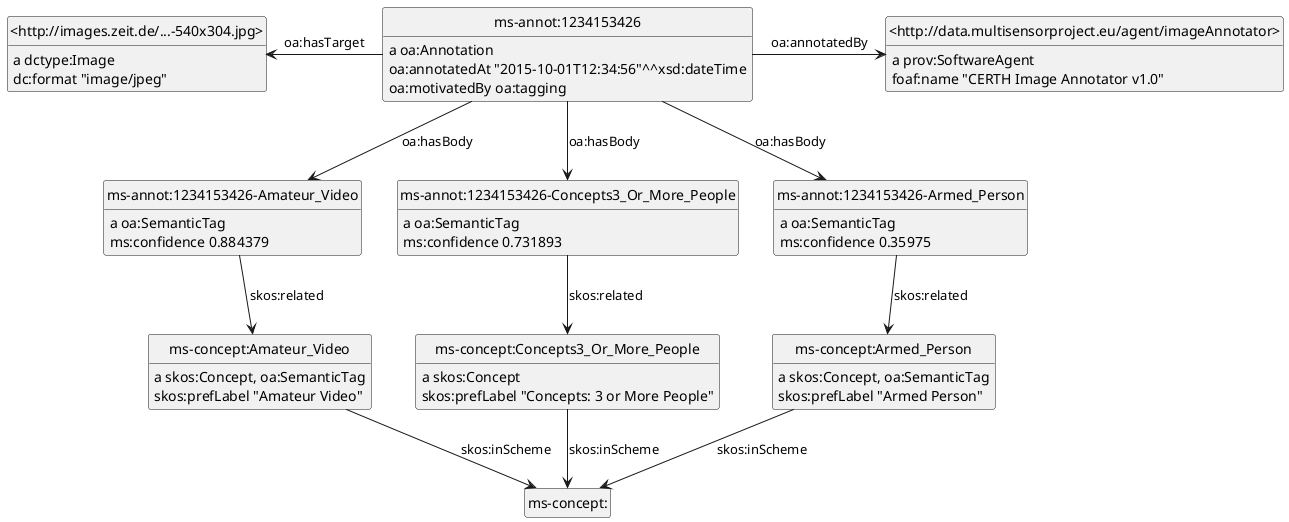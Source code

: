 @startuml
hide empty methods
hide empty attributes
hide circle
skinparam classAttributeIconSize 0
class ms_annot_1234153426_Amateur_Video as "ms-annot:1234153426-Amateur_Video"
ms_annot_1234153426_Amateur_Video : a oa:SemanticTag
class ms_concept_Amateur_Video as "ms-concept:Amateur_Video"
ms_annot_1234153426_Amateur_Video --> ms_concept_Amateur_Video : skos:related
ms_annot_1234153426_Amateur_Video : ms:confidence 0.884379
class _http___data_multisensorproject_eu_agent_imageAnnotator_ as "<http://data.multisensorproject.eu/agent/imageAnnotator>"
_http___data_multisensorproject_eu_agent_imageAnnotator_ : a prov:SoftwareAgent
_http___data_multisensorproject_eu_agent_imageAnnotator_ : foaf:name "CERTH Image Annotator v1.0"
class ms_concept_Armed_Person as "ms-concept:Armed_Person"
ms_concept_Armed_Person : a skos:Concept, oa:SemanticTag
class ms_concept_ as "ms-concept:"
ms_concept_Armed_Person --> ms_concept_ : skos:inScheme
ms_concept_Armed_Person : skos:prefLabel "Armed Person"
class ms_annot_1234153426 as "ms-annot:1234153426"
ms_annot_1234153426 : a oa:Annotation
ms_annot_1234153426 -right-> _http___data_multisensorproject_eu_agent_imageAnnotator_ : oa:annotatedBy
ms_annot_1234153426 --> ms_annot_1234153426_Amateur_Video : oa:hasBody
class ms_annot_1234153426_Concepts3_Or_More_People as "ms-annot:1234153426-Concepts3_Or_More_People"
ms_annot_1234153426 --> ms_annot_1234153426_Concepts3_Or_More_People : oa:hasBody
class ms_annot_1234153426_Armed_Person as "ms-annot:1234153426-Armed_Person"
ms_annot_1234153426 --> ms_annot_1234153426_Armed_Person : oa:hasBody
class _http___images_zeit_de_____540x304_jpg_ as "<http://images.zeit.de/...-540x304.jpg>"
ms_annot_1234153426 -left-> _http___images_zeit_de_____540x304_jpg_ : oa:hasTarget
ms_annot_1234153426 : oa:annotatedAt "2015-10-01T12:34:56"^^xsd:dateTime
ms_annot_1234153426 : oa:motivatedBy oa:tagging
_http___images_zeit_de_____540x304_jpg_ : a dctype:Image
_http___images_zeit_de_____540x304_jpg_ : dc:format "image/jpeg"
class ms_concept_Concepts3_Or_More_People as "ms-concept:Concepts3_Or_More_People"
ms_concept_Concepts3_Or_More_People : a skos:Concept
ms_concept_Concepts3_Or_More_People --> ms_concept_ : skos:inScheme
ms_concept_Concepts3_Or_More_People : skos:prefLabel "Concepts: 3 or More People"
ms_annot_1234153426_Armed_Person : a oa:SemanticTag
ms_annot_1234153426_Armed_Person --> ms_concept_Armed_Person : skos:related
ms_annot_1234153426_Armed_Person : ms:confidence 0.35975
ms_annot_1234153426_Concepts3_Or_More_People : a oa:SemanticTag
ms_annot_1234153426_Concepts3_Or_More_People --> ms_concept_Concepts3_Or_More_People : skos:related
ms_annot_1234153426_Concepts3_Or_More_People : ms:confidence 0.731893
ms_concept_Amateur_Video : a skos:Concept, oa:SemanticTag
ms_concept_Amateur_Video --> ms_concept_ : skos:inScheme
ms_concept_Amateur_Video : skos:prefLabel "Amateur Video"
@enduml
